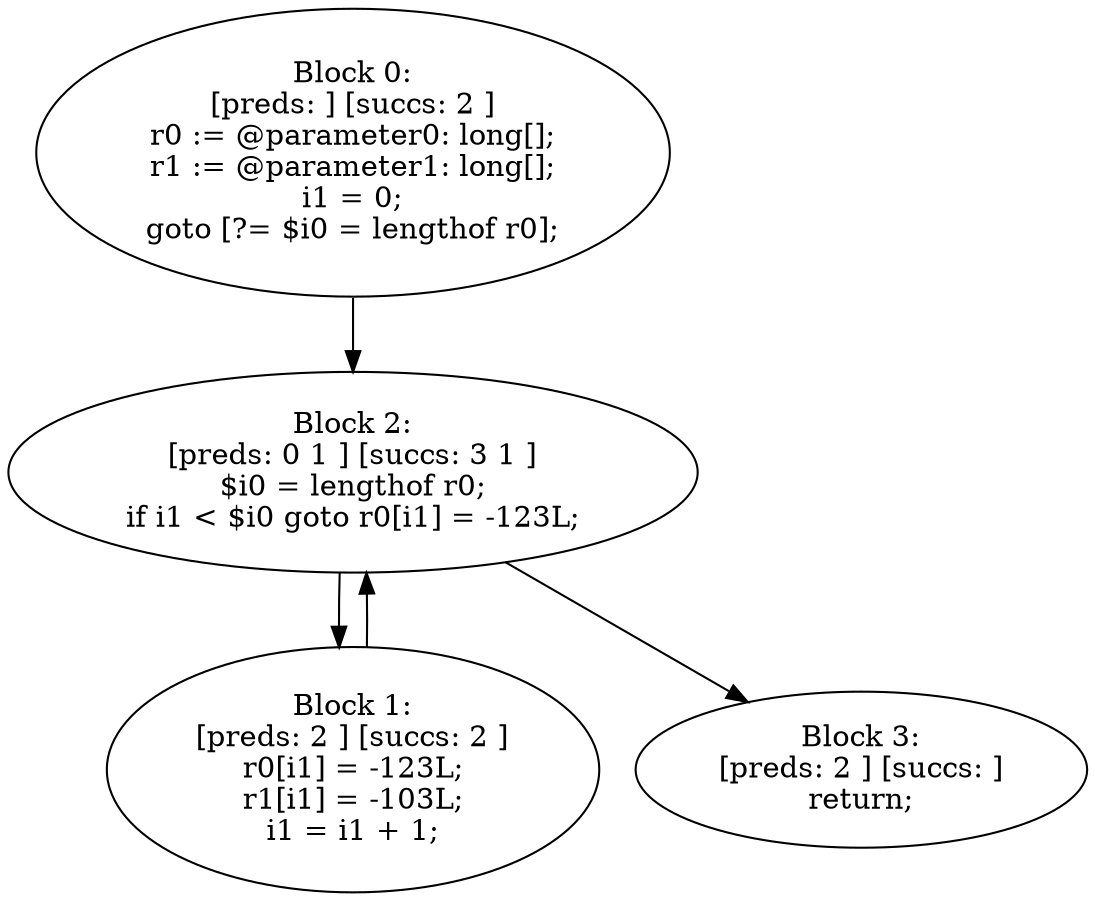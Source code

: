 digraph "unitGraph" {
    "Block 0:
[preds: ] [succs: 2 ]
r0 := @parameter0: long[];
r1 := @parameter1: long[];
i1 = 0;
goto [?= $i0 = lengthof r0];
"
    "Block 1:
[preds: 2 ] [succs: 2 ]
r0[i1] = -123L;
r1[i1] = -103L;
i1 = i1 + 1;
"
    "Block 2:
[preds: 0 1 ] [succs: 3 1 ]
$i0 = lengthof r0;
if i1 < $i0 goto r0[i1] = -123L;
"
    "Block 3:
[preds: 2 ] [succs: ]
return;
"
    "Block 0:
[preds: ] [succs: 2 ]
r0 := @parameter0: long[];
r1 := @parameter1: long[];
i1 = 0;
goto [?= $i0 = lengthof r0];
"->"Block 2:
[preds: 0 1 ] [succs: 3 1 ]
$i0 = lengthof r0;
if i1 < $i0 goto r0[i1] = -123L;
";
    "Block 1:
[preds: 2 ] [succs: 2 ]
r0[i1] = -123L;
r1[i1] = -103L;
i1 = i1 + 1;
"->"Block 2:
[preds: 0 1 ] [succs: 3 1 ]
$i0 = lengthof r0;
if i1 < $i0 goto r0[i1] = -123L;
";
    "Block 2:
[preds: 0 1 ] [succs: 3 1 ]
$i0 = lengthof r0;
if i1 < $i0 goto r0[i1] = -123L;
"->"Block 3:
[preds: 2 ] [succs: ]
return;
";
    "Block 2:
[preds: 0 1 ] [succs: 3 1 ]
$i0 = lengthof r0;
if i1 < $i0 goto r0[i1] = -123L;
"->"Block 1:
[preds: 2 ] [succs: 2 ]
r0[i1] = -123L;
r1[i1] = -103L;
i1 = i1 + 1;
";
}
